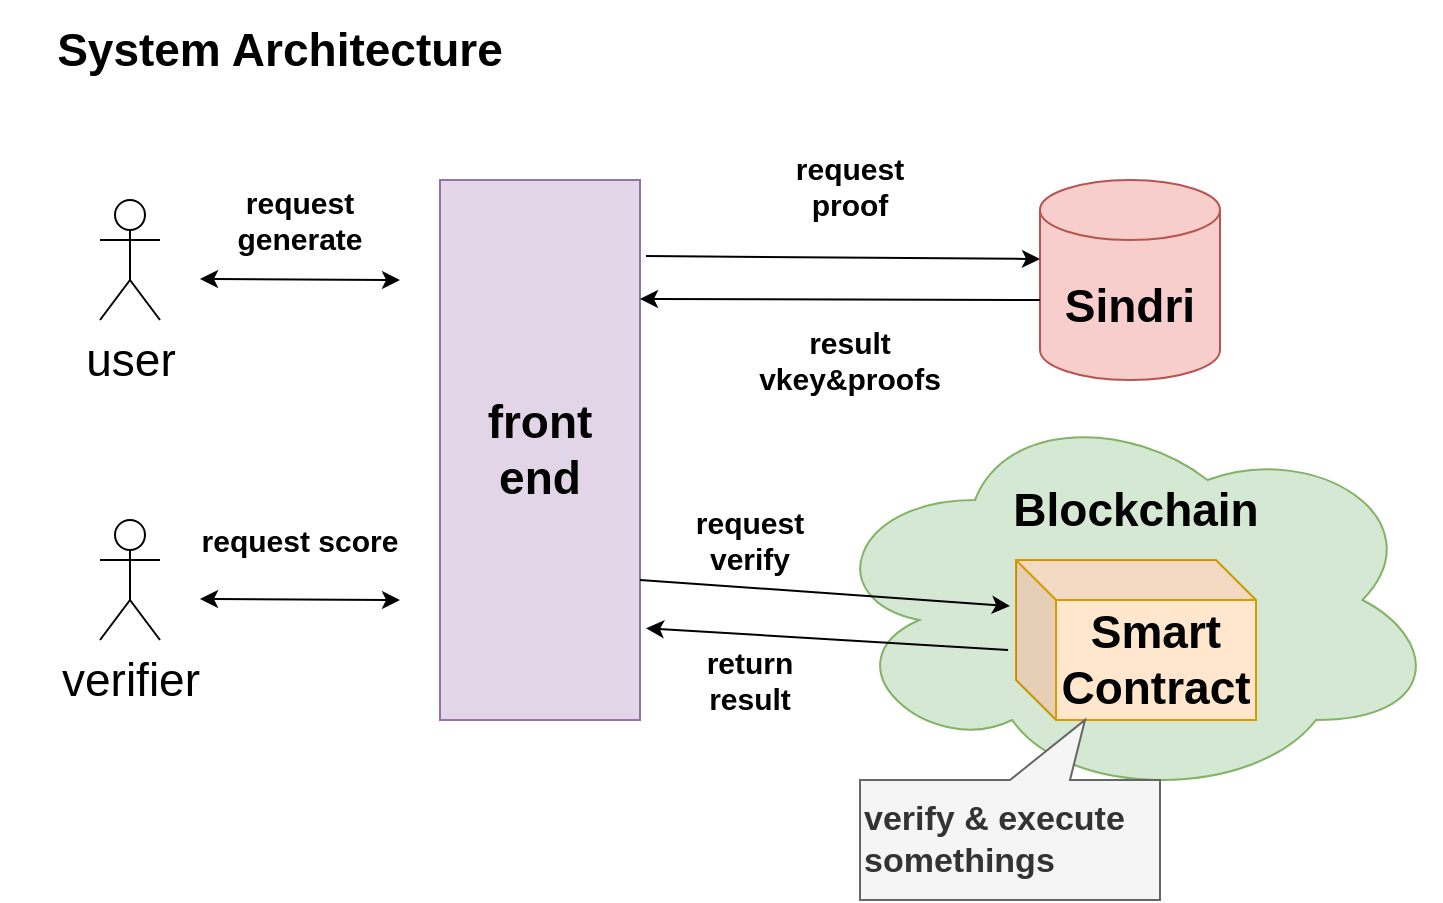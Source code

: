 <mxfile>
    <diagram id="uFIAbjixQS4W2lFqBibt" name="Page-1">
        <mxGraphModel dx="936" dy="553" grid="1" gridSize="10" guides="1" tooltips="1" connect="1" arrows="1" fold="1" page="1" pageScale="1" pageWidth="827" pageHeight="1169" math="0" shadow="0">
            <root>
                <mxCell id="0"/>
                <mxCell id="1" parent="0"/>
                <mxCell id="2" value="System Architecture" style="text;html=1;strokeColor=none;fillColor=none;align=center;verticalAlign=middle;whiteSpace=wrap;rounded=0;fontStyle=1;fontSize=23;" vertex="1" parent="1">
                    <mxGeometry x="10" y="10" width="280" height="50" as="geometry"/>
                </mxCell>
                <mxCell id="3" value="user" style="shape=umlActor;verticalLabelPosition=bottom;verticalAlign=top;html=1;outlineConnect=0;fontSize=23;" vertex="1" parent="1">
                    <mxGeometry x="60" y="110" width="30" height="60" as="geometry"/>
                </mxCell>
                <mxCell id="4" value="verifier" style="shape=umlActor;verticalLabelPosition=bottom;verticalAlign=top;html=1;outlineConnect=0;fontSize=23;" vertex="1" parent="1">
                    <mxGeometry x="60" y="270" width="30" height="60" as="geometry"/>
                </mxCell>
                <mxCell id="7" value="front&lt;br&gt;end" style="rounded=0;whiteSpace=wrap;html=1;fontSize=23;fillColor=#e1d5e7;strokeColor=#9673a6;fontColor=#000000;fontStyle=1" vertex="1" parent="1">
                    <mxGeometry x="230" y="100" width="100" height="270" as="geometry"/>
                </mxCell>
                <mxCell id="8" value="Sindri" style="shape=cylinder3;whiteSpace=wrap;html=1;boundedLbl=1;backgroundOutline=1;size=15;fontSize=23;fillColor=#f8cecc;strokeColor=#b85450;fontColor=#000000;fontStyle=1" vertex="1" parent="1">
                    <mxGeometry x="530" y="100" width="90" height="100" as="geometry"/>
                </mxCell>
                <mxCell id="9" value="" style="ellipse;shape=cloud;whiteSpace=wrap;html=1;fontSize=23;fillColor=#d5e8d4;strokeColor=#82b366;" vertex="1" parent="1">
                    <mxGeometry x="420" y="210" width="310" height="200" as="geometry"/>
                </mxCell>
                <mxCell id="10" value="Blockchain" style="text;html=1;strokeColor=none;fillColor=none;align=center;verticalAlign=middle;whiteSpace=wrap;rounded=0;fontSize=23;fontColor=#000000;fontStyle=1" vertex="1" parent="1">
                    <mxGeometry x="513" y="250" width="130" height="30" as="geometry"/>
                </mxCell>
                <mxCell id="11" value="Smart&lt;br&gt;Contract" style="shape=cube;whiteSpace=wrap;html=1;boundedLbl=1;backgroundOutline=1;darkOpacity=0.05;darkOpacity2=0.1;fontSize=23;fillColor=#ffe6cc;strokeColor=#d79b00;fontColor=#000000;fontStyle=1" vertex="1" parent="1">
                    <mxGeometry x="518" y="290" width="120" height="80" as="geometry"/>
                </mxCell>
                <mxCell id="13" value="" style="endArrow=classic;startArrow=classic;html=1;fontSize=23;fontColor=#000000;" edge="1" parent="1">
                    <mxGeometry width="50" height="50" relative="1" as="geometry">
                        <mxPoint x="110" y="149.5" as="sourcePoint"/>
                        <mxPoint x="210" y="150" as="targetPoint"/>
                    </mxGeometry>
                </mxCell>
                <mxCell id="14" value="" style="endArrow=classic;startArrow=classic;html=1;fontSize=23;fontColor=#000000;" edge="1" parent="1">
                    <mxGeometry width="50" height="50" relative="1" as="geometry">
                        <mxPoint x="110" y="309.5" as="sourcePoint"/>
                        <mxPoint x="210" y="310" as="targetPoint"/>
                    </mxGeometry>
                </mxCell>
                <mxCell id="15" value="request score" style="text;html=1;strokeColor=none;fillColor=none;align=center;verticalAlign=middle;whiteSpace=wrap;rounded=0;fontStyle=1;fontSize=15;" vertex="1" parent="1">
                    <mxGeometry x="100" y="260" width="120" height="40" as="geometry"/>
                </mxCell>
                <mxCell id="16" value="request &lt;br&gt;generate" style="text;html=1;strokeColor=none;fillColor=none;align=center;verticalAlign=middle;whiteSpace=wrap;rounded=0;fontStyle=1;fontSize=15;" vertex="1" parent="1">
                    <mxGeometry x="115" y="100" width="90" height="40" as="geometry"/>
                </mxCell>
                <mxCell id="17" value="" style="endArrow=classic;html=1;fontSize=15;fontColor=#000000;exitX=1.03;exitY=0.115;exitDx=0;exitDy=0;entryX=0;entryY=0;entryDx=0;entryDy=32.5;entryPerimeter=0;exitPerimeter=0;" edge="1" parent="1">
                    <mxGeometry width="50" height="50" relative="1" as="geometry">
                        <mxPoint x="333" y="138.05" as="sourcePoint"/>
                        <mxPoint x="530" y="139.5" as="targetPoint"/>
                    </mxGeometry>
                </mxCell>
                <mxCell id="18" value="request &lt;br&gt;proof" style="text;html=1;strokeColor=none;fillColor=none;align=center;verticalAlign=middle;whiteSpace=wrap;rounded=0;fontStyle=1;fontSize=15;" vertex="1" parent="1">
                    <mxGeometry x="390" y="83" width="90" height="40" as="geometry"/>
                </mxCell>
                <mxCell id="19" value="" style="endArrow=classic;html=1;fontSize=15;fontColor=#000000;entryX=0;entryY=0;entryDx=0;entryDy=32.5;entryPerimeter=0;" edge="1" parent="1">
                    <mxGeometry width="50" height="50" relative="1" as="geometry">
                        <mxPoint x="530" y="160" as="sourcePoint"/>
                        <mxPoint x="330" y="159.5" as="targetPoint"/>
                    </mxGeometry>
                </mxCell>
                <mxCell id="20" value="result&lt;br&gt;vkey&amp;amp;proofs" style="text;html=1;strokeColor=none;fillColor=none;align=center;verticalAlign=middle;whiteSpace=wrap;rounded=0;fontStyle=1;fontSize=15;" vertex="1" parent="1">
                    <mxGeometry x="385" y="170" width="100" height="40" as="geometry"/>
                </mxCell>
                <mxCell id="21" value="" style="endArrow=classic;html=1;fontSize=15;fontColor=#000000;exitX=1.03;exitY=0.115;exitDx=0;exitDy=0;entryX=-0.025;entryY=0.288;entryDx=0;entryDy=0;entryPerimeter=0;exitPerimeter=0;" edge="1" parent="1" target="11">
                    <mxGeometry width="50" height="50" relative="1" as="geometry">
                        <mxPoint x="330" y="300.0" as="sourcePoint"/>
                        <mxPoint x="527" y="301.45" as="targetPoint"/>
                    </mxGeometry>
                </mxCell>
                <mxCell id="22" value="" style="endArrow=classic;html=1;fontSize=15;fontColor=#000000;entryX=1.03;entryY=0.83;entryDx=0;entryDy=0;entryPerimeter=0;exitX=-0.033;exitY=0.563;exitDx=0;exitDy=0;exitPerimeter=0;" edge="1" parent="1" source="11" target="7">
                    <mxGeometry width="50" height="50" relative="1" as="geometry">
                        <mxPoint x="540" y="170" as="sourcePoint"/>
                        <mxPoint x="340" y="169.5" as="targetPoint"/>
                    </mxGeometry>
                </mxCell>
                <mxCell id="23" value="request &lt;br&gt;verify" style="text;html=1;strokeColor=none;fillColor=none;align=center;verticalAlign=middle;whiteSpace=wrap;rounded=0;fontStyle=1;fontSize=15;" vertex="1" parent="1">
                    <mxGeometry x="340" y="260" width="90" height="40" as="geometry"/>
                </mxCell>
                <mxCell id="24" value="return&lt;br&gt;result" style="text;html=1;strokeColor=none;fillColor=none;align=center;verticalAlign=middle;whiteSpace=wrap;rounded=0;fontStyle=1;fontSize=15;" vertex="1" parent="1">
                    <mxGeometry x="340" y="330" width="90" height="40" as="geometry"/>
                </mxCell>
                <mxCell id="25" value="verify &amp;amp; execute&lt;br style=&quot;font-size: 17px;&quot;&gt;somethings" style="shape=callout;whiteSpace=wrap;html=1;perimeter=calloutPerimeter;fontSize=17;flipH=0;flipV=1;position2=0.75;base=30;fillColor=#f5f5f5;strokeColor=#666666;fontColor=#333333;fontStyle=1;align=left;" vertex="1" parent="1">
                    <mxGeometry x="440" y="370" width="150" height="90" as="geometry"/>
                </mxCell>
            </root>
        </mxGraphModel>
    </diagram>
</mxfile>